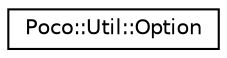 digraph "Graphical Class Hierarchy"
{
 // LATEX_PDF_SIZE
  edge [fontname="Helvetica",fontsize="10",labelfontname="Helvetica",labelfontsize="10"];
  node [fontname="Helvetica",fontsize="10",shape=record];
  rankdir="LR";
  Node0 [label="Poco::Util::Option",height=0.2,width=0.4,color="black", fillcolor="white", style="filled",URL="$classPoco_1_1Util_1_1Option.html",tooltip=" "];
}
